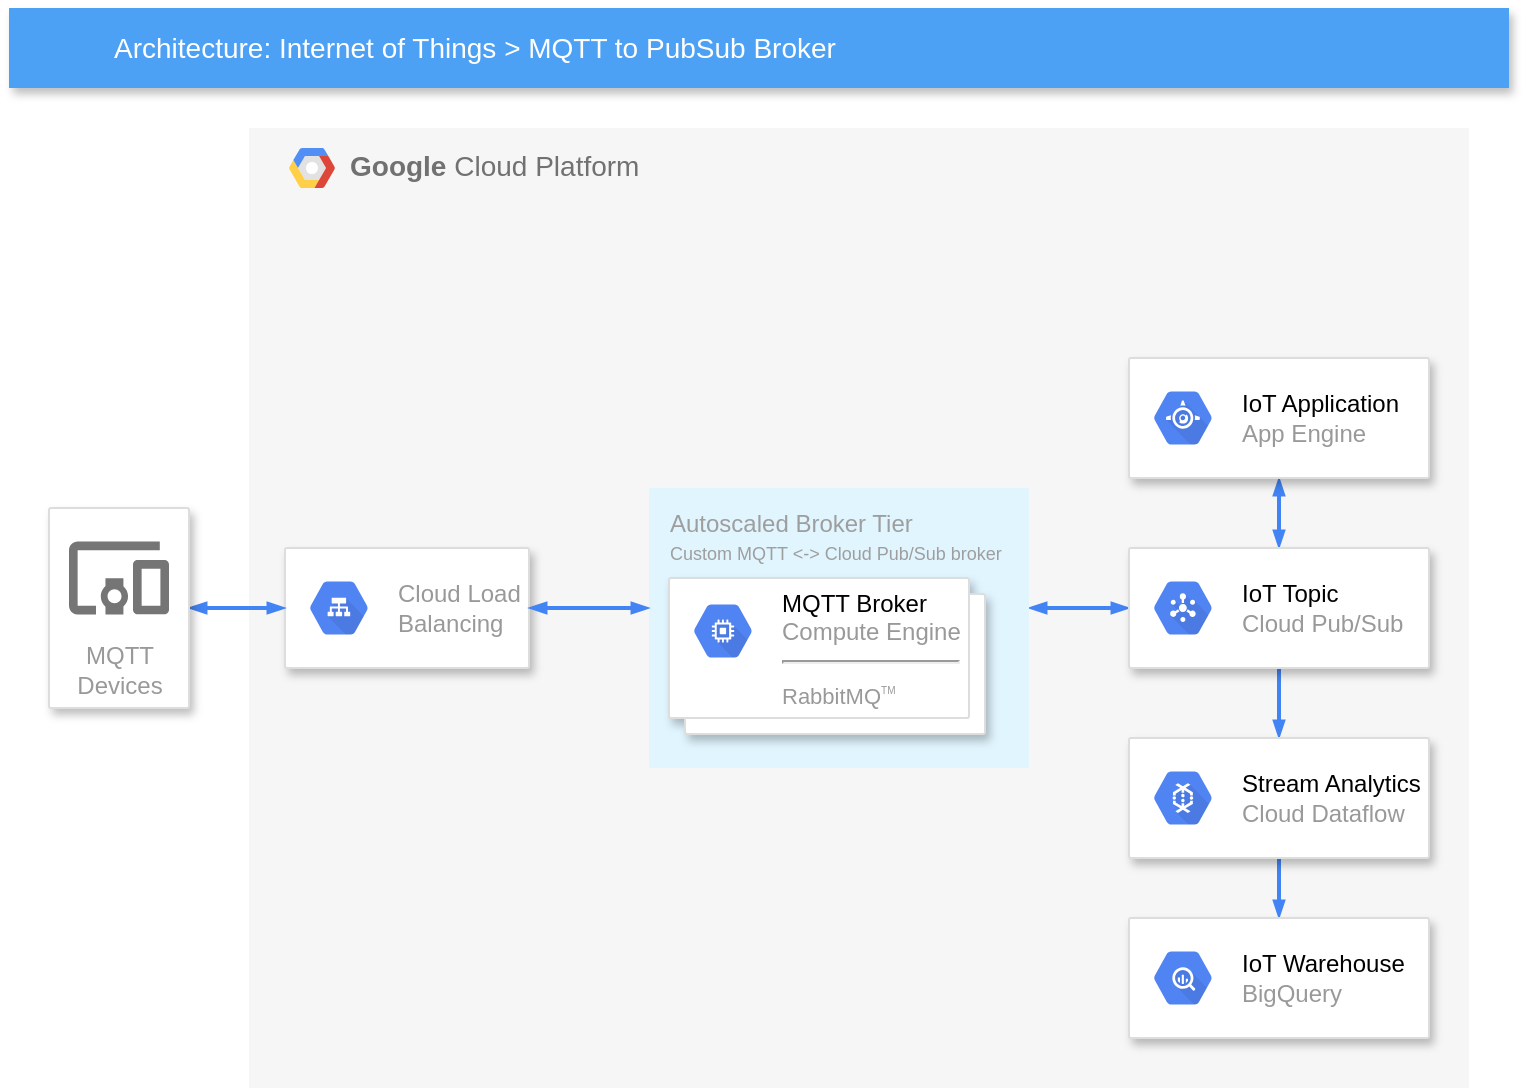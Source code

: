 <mxfile version="20.8.18" type="github"><diagram id="f106602c-feb2-e66a-4537-3a34d633f6aa" name="Page-1"><mxGraphModel dx="1408" dy="748" grid="1" gridSize="10" guides="1" tooltips="1" connect="1" arrows="1" fold="1" page="1" pageScale="1" pageWidth="1169" pageHeight="827" background="none" math="0" shadow="0"><root><mxCell id="0"/><mxCell id="1" parent="0"/><mxCell id="14" value="&lt;b&gt;Google &lt;/b&gt;Cloud Platform" style="fillColor=#F6F6F6;strokeColor=none;shadow=0;gradientColor=none;fontSize=14;align=left;spacing=10;fontColor=#717171;9E9E9E;verticalAlign=top;spacingTop=-4;fontStyle=0;spacingLeft=40;html=1;" parent="1" vertex="1"><mxGeometry x="329.5" y="100" width="610" height="480" as="geometry"/></mxCell><mxCell id="15" value="" style="shape=mxgraph.gcp2.google_cloud_platform;fillColor=#F6F6F6;strokeColor=none;shadow=0;gradientColor=none;" parent="14" vertex="1"><mxGeometry width="23" height="20" relative="1" as="geometry"><mxPoint x="20" y="10" as="offset"/></mxGeometry></mxCell><mxCell id="568" value="" style="strokeColor=#dddddd;fillColor=#ffffff;shadow=1;strokeWidth=1;rounded=1;absoluteArcSize=1;arcSize=2;fontSize=10;fontColor=#9E9E9E;align=center;html=1;" parent="14" vertex="1"><mxGeometry x="18" y="210" width="122" height="60" as="geometry"/></mxCell><mxCell id="569" value="Cloud Load&#10;Balancing" style="dashed=0;connectable=0;html=1;fillColor=#5184F3;strokeColor=none;shape=mxgraph.gcp2.hexIcon;prIcon=cloud_load_balancing;part=1;labelPosition=right;verticalLabelPosition=middle;align=left;verticalAlign=middle;spacingLeft=5;fontColor=#999999;fontSize=12;" parent="568" vertex="1"><mxGeometry y="0.5" width="44" height="39" relative="1" as="geometry"><mxPoint x="5" y="-19.5" as="offset"/></mxGeometry></mxCell><mxCell id="585" style="edgeStyle=elbowEdgeStyle;rounded=0;elbow=vertical;html=1;labelBackgroundColor=none;startArrow=blockThin;startFill=1;startSize=4;endArrow=blockThin;endFill=1;endSize=4;jettySize=auto;orthogonalLoop=1;strokeColor=#4284F3;strokeWidth=2;fontSize=12;fontColor=#000000;align=center;dashed=0;" parent="1" source="580" target="574" edge="1"><mxGeometry relative="1" as="geometry"/></mxCell><mxCell id="580" value="Autoscaled Broker Tier&lt;br&gt;&lt;font style=&quot;font-size: 9px&quot;&gt;Custom MQTT &amp;lt;-&amp;gt; Cloud Pub/Sub broker&lt;/font&gt;&lt;br&gt;" style="rounded=1;absoluteArcSize=1;arcSize=2;html=1;strokeColor=none;gradientColor=none;shadow=0;dashed=0;strokeColor=none;fontSize=12;fontColor=#9E9E9E;align=left;verticalAlign=top;spacing=10;spacingTop=-4;fillColor=#E1F5FE;" parent="1" vertex="1"><mxGeometry x="529.5" y="280" width="190" height="140" as="geometry"/></mxCell><mxCell id="2" value="Architecture: Internet of Things &amp;gt; MQTT to PubSub Broker" style="fillColor=#4DA1F5;strokeColor=none;shadow=1;gradientColor=none;fontSize=14;align=left;spacingLeft=50;fontColor=#ffffff;html=1;" parent="1" vertex="1"><mxGeometry x="209.5" y="40" width="750" height="40" as="geometry"/></mxCell><mxCell id="582" style="edgeStyle=elbowEdgeStyle;rounded=0;elbow=vertical;html=1;labelBackgroundColor=none;startArrow=blockThin;startFill=1;startSize=4;endArrow=blockThin;endFill=1;endSize=4;jettySize=auto;orthogonalLoop=1;strokeColor=#4284F3;strokeWidth=2;fontSize=12;fontColor=#000000;align=center;dashed=0;" parent="1" source="566" target="568" edge="1"><mxGeometry relative="1" as="geometry"/></mxCell><mxCell id="566" value="MQTT&lt;br&gt;Devices&lt;br&gt;" style="strokeColor=#dddddd;fillColor=#ffffff;shadow=1;strokeWidth=1;rounded=1;absoluteArcSize=1;arcSize=2;labelPosition=center;verticalLabelPosition=middle;align=center;verticalAlign=bottom;spacingLeft=0;fontColor=#999999;fontSize=12;whiteSpace=wrap;spacingBottom=2;html=1;" parent="1" vertex="1"><mxGeometry x="229.5" y="290" width="70" height="100" as="geometry"/></mxCell><mxCell id="567" value="" style="dashed=0;connectable=0;html=1;fillColor=#757575;strokeColor=none;shape=mxgraph.gcp2.mobile_devices;part=1;" parent="566" vertex="1"><mxGeometry x="0.5" width="50" height="36.5" relative="1" as="geometry"><mxPoint x="-25" y="16.75" as="offset"/></mxGeometry></mxCell><mxCell id="584" style="edgeStyle=elbowEdgeStyle;rounded=0;elbow=vertical;html=1;labelBackgroundColor=none;startArrow=blockThin;startFill=1;startSize=4;endArrow=blockThin;endFill=1;endSize=4;jettySize=auto;orthogonalLoop=1;strokeColor=#4284F3;strokeWidth=2;fontSize=12;fontColor=#000000;align=center;dashed=0;" parent="1" source="568" target="580" edge="1"><mxGeometry relative="1" as="geometry"/></mxCell><mxCell id="570" value="" style="shape=mxgraph.gcp2.doubleRect;strokeColor=#dddddd;fillColor=#ffffff;shadow=1;strokeWidth=1;fontSize=10;fontColor=#9E9E9E;align=center;html=1;" parent="1" vertex="1"><mxGeometry x="539.5" y="325" width="158" height="78" as="geometry"/></mxCell><mxCell id="571" value="&lt;font color=&quot;#000000&quot;&gt;MQTT Broker&lt;/font&gt;&lt;br&gt;Compute Engine&lt;hr&gt;&lt;font&gt;&lt;span style=&quot;font-size: 11px&quot;&gt;RabbitMQ&lt;/span&gt;&lt;sup&gt;&lt;font style=&quot;font-size: 5px&quot;&gt;TM&lt;/font&gt;&lt;/sup&gt;&lt;/font&gt;" style="dashed=0;connectable=0;html=1;fillColor=#5184F3;strokeColor=none;shape=mxgraph.gcp2.hexIcon;prIcon=compute_engine;part=1;labelPosition=right;verticalLabelPosition=middle;align=left;verticalAlign=top;spacingLeft=5;fontColor=#999999;fontSize=12;spacingTop=-8;" parent="570" vertex="1"><mxGeometry width="44" height="39" relative="1" as="geometry"><mxPoint x="5" y="7" as="offset"/></mxGeometry></mxCell><mxCell id="586" style="edgeStyle=elbowEdgeStyle;rounded=0;elbow=vertical;html=1;labelBackgroundColor=none;startArrow=blockThin;startFill=1;startSize=4;endArrow=blockThin;endFill=1;endSize=4;jettySize=auto;orthogonalLoop=1;strokeColor=#4284F3;strokeWidth=2;fontSize=12;fontColor=#000000;align=center;dashed=0;" parent="1" source="572" target="574" edge="1"><mxGeometry relative="1" as="geometry"/></mxCell><mxCell id="572" value="" style="strokeColor=#dddddd;fillColor=#ffffff;shadow=1;strokeWidth=1;rounded=1;absoluteArcSize=1;arcSize=2;fontSize=10;fontColor=#9E9E9E;align=center;html=1;" parent="1" vertex="1"><mxGeometry x="769.5" y="215" width="150" height="60" as="geometry"/></mxCell><mxCell id="573" value="&lt;font color=&quot;#000000&quot;&gt;IoT Application&lt;/font&gt;&lt;br&gt;App Engine" style="dashed=0;connectable=0;html=1;fillColor=#5184F3;strokeColor=none;shape=mxgraph.gcp2.hexIcon;prIcon=app_engine;part=1;labelPosition=right;verticalLabelPosition=middle;align=left;verticalAlign=middle;spacingLeft=5;fontColor=#999999;fontSize=12;" parent="572" vertex="1"><mxGeometry y="0.5" width="44" height="39" relative="1" as="geometry"><mxPoint x="5" y="-19.5" as="offset"/></mxGeometry></mxCell><mxCell id="587" style="edgeStyle=elbowEdgeStyle;rounded=0;elbow=vertical;html=1;labelBackgroundColor=none;startArrow=none;startFill=0;startSize=4;endArrow=blockThin;endFill=1;endSize=4;jettySize=auto;orthogonalLoop=1;strokeColor=#4284F3;strokeWidth=2;fontSize=12;fontColor=#000000;align=center;dashed=0;" parent="1" source="574" target="576" edge="1"><mxGeometry relative="1" as="geometry"/></mxCell><mxCell id="574" value="" style="strokeColor=#dddddd;fillColor=#ffffff;shadow=1;strokeWidth=1;rounded=1;absoluteArcSize=1;arcSize=2;fontSize=10;fontColor=#9E9E9E;align=center;html=1;" parent="1" vertex="1"><mxGeometry x="769.5" y="310" width="150" height="60" as="geometry"/></mxCell><mxCell id="575" value="&lt;font color=&quot;#000000&quot;&gt;IoT Topic&lt;/font&gt;&lt;br&gt;Cloud Pub/Sub" style="dashed=0;connectable=0;html=1;fillColor=#5184F3;strokeColor=none;shape=mxgraph.gcp2.hexIcon;prIcon=cloud_pubsub;part=1;labelPosition=right;verticalLabelPosition=middle;align=left;verticalAlign=middle;spacingLeft=5;fontColor=#999999;fontSize=12;" parent="574" vertex="1"><mxGeometry y="0.5" width="44" height="39" relative="1" as="geometry"><mxPoint x="5" y="-19.5" as="offset"/></mxGeometry></mxCell><mxCell id="588" style="edgeStyle=elbowEdgeStyle;rounded=0;elbow=vertical;html=1;labelBackgroundColor=none;startArrow=none;startFill=0;startSize=4;endArrow=blockThin;endFill=1;endSize=4;jettySize=auto;orthogonalLoop=1;strokeColor=#4284F3;strokeWidth=2;fontSize=12;fontColor=#000000;align=center;dashed=0;" parent="1" source="576" target="578" edge="1"><mxGeometry relative="1" as="geometry"/></mxCell><mxCell id="576" value="" style="strokeColor=#dddddd;fillColor=#ffffff;shadow=1;strokeWidth=1;rounded=1;absoluteArcSize=1;arcSize=2;fontSize=10;fontColor=#9E9E9E;align=center;html=1;" parent="1" vertex="1"><mxGeometry x="769.5" y="405" width="150" height="60" as="geometry"/></mxCell><mxCell id="577" value="&lt;font color=&quot;#000000&quot;&gt;Stream Analytics&lt;/font&gt;&lt;br&gt;Cloud Dataflow" style="dashed=0;connectable=0;html=1;fillColor=#5184F3;strokeColor=none;shape=mxgraph.gcp2.hexIcon;prIcon=cloud_dataflow;part=1;labelPosition=right;verticalLabelPosition=middle;align=left;verticalAlign=middle;spacingLeft=5;fontColor=#999999;fontSize=12;" parent="576" vertex="1"><mxGeometry y="0.5" width="44" height="39" relative="1" as="geometry"><mxPoint x="5" y="-19.5" as="offset"/></mxGeometry></mxCell><mxCell id="578" value="" style="strokeColor=#dddddd;fillColor=#ffffff;shadow=1;strokeWidth=1;rounded=1;absoluteArcSize=1;arcSize=2;fontSize=10;fontColor=#9E9E9E;align=center;html=1;" parent="1" vertex="1"><mxGeometry x="769.5" y="495" width="150" height="60" as="geometry"/></mxCell><mxCell id="579" value="&lt;font color=&quot;#000000&quot;&gt;IoT Warehouse&lt;/font&gt;&lt;br&gt;BigQuery" style="dashed=0;connectable=0;html=1;fillColor=#5184F3;strokeColor=none;shape=mxgraph.gcp2.hexIcon;prIcon=bigquery;part=1;labelPosition=right;verticalLabelPosition=middle;align=left;verticalAlign=middle;spacingLeft=5;fontColor=#999999;fontSize=12;" parent="578" vertex="1"><mxGeometry y="0.5" width="44" height="39" relative="1" as="geometry"><mxPoint x="5" y="-19.5" as="offset"/></mxGeometry></mxCell></root></mxGraphModel></diagram></mxfile>